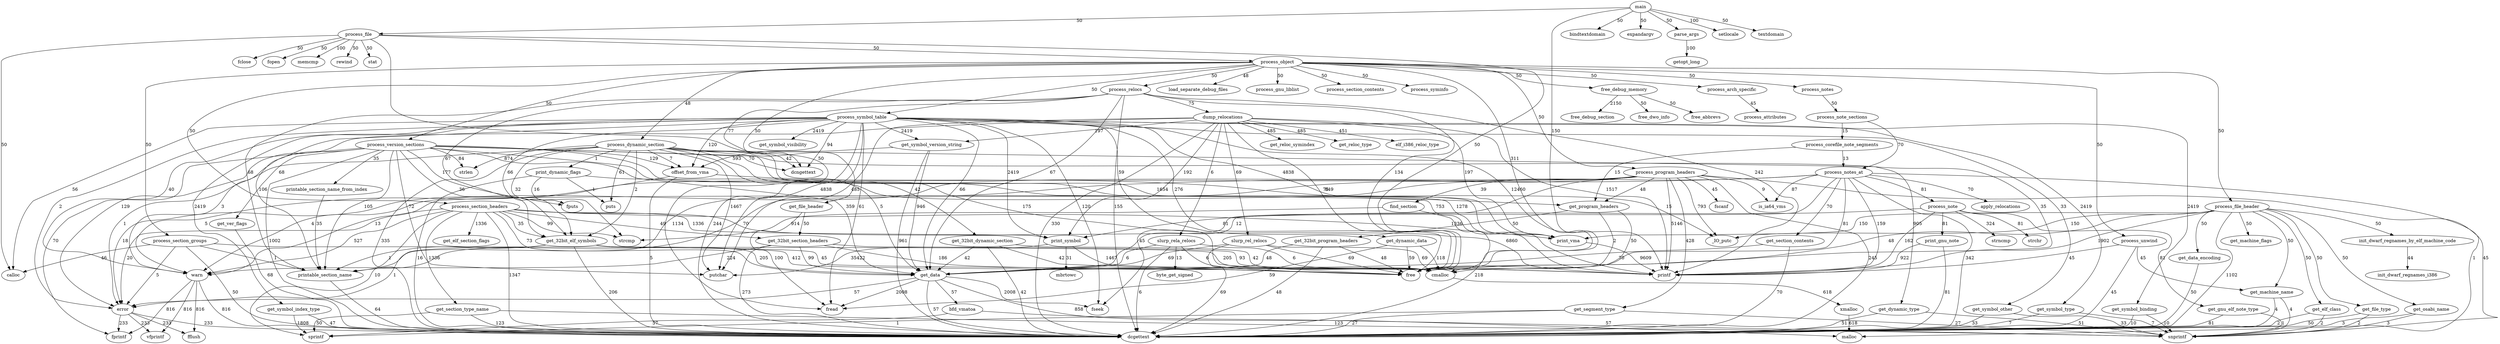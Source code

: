 strict digraph  {
bfd_vmatoa;
snprintf;
sprintf;
cmalloc;
xmalloc;
dump_relocations;
dcgettext;
elf_i386_reloc_type;
error;
free;
get_reloc_symindex;
get_reloc_type;
get_symbol_version_string;
print_symbol;
print_vma;
printf;
putchar;
slurp_rel_relocs;
slurp_rela_relocs;
fflush;
fprintf;
vfprintf;
find_section;
strcmp;
free_debug_memory;
free_abbrevs;
free_debug_section;
free_dwo_info;
get_32bit_dynamic_section;
get_data;
get_32bit_elf_symbols;
printable_section_name;
get_32bit_program_headers;
get_32bit_section_headers;
warn;
fread;
fseek;
malloc;
get_data_encoding;
get_dynamic_data;
get_dynamic_type;
get_elf_class;
get_file_header;
get_file_type;
get_gnu_elf_note_type;
get_machine_name;
get_osabi_name;
get_program_headers;
get_section_contents;
get_section_type_name;
get_segment_type;
get_symbol_binding;
get_symbol_index_type;
get_symbol_other;
get_symbol_type;
offset_from_vma;
get_ver_flags;
init_dwarf_regnames_by_elf_machine_code;
init_dwarf_regnames_i386;
main;
bindtextdomain;
expandargv;
parse_args;
process_file;
setlocale;
textdomain;
getopt_long;
print_dynamic_flags;
_IO_putc;
fputs;
puts;
print_gnu_note;
mbrtowc;
printable_section_name_from_index;
process_arch_specific;
process_attributes;
process_corefile_note_segments;
process_notes_at;
process_dynamic_section;
dcngettext;
strlen;
calloc;
fclose;
fopen;
memcmp;
process_object;
rewind;
stat;
process_file_header;
get_machine_flags;
process_note;
strchr;
strncmp;
process_note_sections;
process_notes;
apply_relocations;
is_ia64_vms;
load_separate_debug_files;
process_gnu_liblist;
process_program_headers;
process_relocs;
process_section_contents;
process_section_groups;
process_section_headers;
process_symbol_table;
process_syminfo;
process_unwind;
process_version_sections;
fscanf;
get_elf_section_flags;
get_symbol_visibility;
byte_get_signed;
bfd_vmatoa -> snprintf  [label=57];
bfd_vmatoa -> sprintf  [label=57];
cmalloc -> xmalloc  [label=618];
xmalloc -> malloc  [label=618];
dump_relocations -> dcgettext  [label=330];
dump_relocations -> elf_i386_reloc_type  [label=451];
dump_relocations -> error  [label=129];
dump_relocations -> free  [label=75];
dump_relocations -> get_reloc_symindex  [label=485];
dump_relocations -> get_reloc_type  [label=485];
dump_relocations -> get_symbol_version_string  [label=197];
dump_relocations -> print_symbol  [label=192];
dump_relocations -> print_vma  [label=197];
dump_relocations -> printf  [label=1517];
dump_relocations -> putchar  [label=485];
dump_relocations -> slurp_rel_relocs  [label=69];
dump_relocations -> slurp_rela_relocs  [label=6];
error -> dcgettext  [label=233];
error -> fflush  [label=233];
error -> fprintf  [label=233];
error -> vfprintf  [label=233];
get_symbol_version_string -> dcgettext  [label=961];
get_symbol_version_string -> get_data  [label=946];
get_symbol_version_string -> offset_from_vma  [label=593];
print_symbol -> mbrtowc  [label=31];
print_symbol -> printf  [label=1467];
print_symbol -> putchar  [label=35422];
print_vma -> printf  [label=9609];
slurp_rel_relocs -> cmalloc  [label=69];
slurp_rel_relocs -> dcgettext  [label=69];
slurp_rel_relocs -> free  [label=69];
slurp_rel_relocs -> get_data  [label=69];
slurp_rela_relocs -> byte_get_signed  [label=13];
slurp_rela_relocs -> cmalloc  [label=6];
slurp_rela_relocs -> dcgettext  [label=6];
slurp_rela_relocs -> free  [label=6];
slurp_rela_relocs -> get_data  [label=6];
find_section -> dcgettext  [label=218];
find_section -> strcmp  [label=914];
free_debug_memory -> free_abbrevs  [label=50];
free_debug_memory -> free_debug_section  [label=2150];
free_debug_memory -> free_dwo_info  [label=50];
get_32bit_dynamic_section -> cmalloc  [label=42];
get_32bit_dynamic_section -> dcgettext  [label=42];
get_32bit_dynamic_section -> free  [label=42];
get_32bit_dynamic_section -> get_data  [label=42];
get_data -> bfd_vmatoa  [label=57];
get_data -> dcgettext  [label=57];
get_data -> error  [label=57];
get_data -> fread  [label=2008];
get_data -> fseek  [label=2008];
get_data -> malloc  [label=858];
get_32bit_elf_symbols -> cmalloc  [label=205];
get_32bit_elf_symbols -> dcgettext  [label=206];
get_32bit_elf_symbols -> error  [label=1];
get_32bit_elf_symbols -> free  [label=412];
get_32bit_elf_symbols -> get_data  [label=205];
get_32bit_elf_symbols -> printable_section_name  [label=1];
printable_section_name -> dcgettext  [label=64];
get_32bit_program_headers -> dcgettext  [label=48];
get_32bit_program_headers -> free  [label=48];
get_32bit_program_headers -> get_data  [label=48];
get_32bit_section_headers -> cmalloc  [label=93];
get_32bit_section_headers -> dcgettext  [label=273];
get_32bit_section_headers -> free  [label=186];
get_32bit_section_headers -> get_data  [label=99];
get_32bit_section_headers -> warn  [label=224];
warn -> dcgettext  [label=816];
warn -> fflush  [label=816];
warn -> fprintf  [label=816];
warn -> vfprintf  [label=816];
get_data_encoding -> dcgettext  [label=50];
get_dynamic_data -> cmalloc  [label=118];
get_dynamic_data -> fread  [label=59];
get_dynamic_data -> free  [label=59];
get_dynamic_type -> dcgettext  [label=51];
get_dynamic_type -> snprintf  [label=51];
get_elf_class -> dcgettext  [label=2];
get_elf_class -> snprintf  [label=2];
get_file_header -> fread  [label=100];
get_file_header -> get_32bit_section_headers  [label=50];
get_file_type -> dcgettext  [label=50];
get_file_type -> snprintf  [label=2];
get_gnu_elf_note_type -> dcgettext  [label=81];
get_gnu_elf_note_type -> snprintf  [label=1];
get_machine_name -> dcgettext  [label=4];
get_machine_name -> snprintf  [label=4];
get_osabi_name -> dcgettext  [label=3];
get_osabi_name -> snprintf  [label=3];
get_program_headers -> cmalloc  [label=50];
get_program_headers -> free  [label=2];
get_program_headers -> get_32bit_program_headers  [label=50];
get_section_contents -> dcgettext  [label=70];
get_section_contents -> get_data  [label=70];
get_section_type_name -> dcgettext  [label=123];
get_section_type_name -> snprintf  [label=123];
get_section_type_name -> sprintf  [label=50];
get_segment_type -> dcgettext  [label=27];
get_segment_type -> snprintf  [label=27];
get_segment_type -> sprintf  [label=1];
get_symbol_binding -> dcgettext  [label=10];
get_symbol_binding -> snprintf  [label=10];
get_symbol_index_type -> dcgettext  [label=47];
get_symbol_index_type -> sprintf  [label=1808];
get_symbol_other -> dcgettext  [label=33];
get_symbol_other -> snprintf  [label=33];
get_symbol_type -> dcgettext  [label=7];
get_symbol_type -> snprintf  [label=7];
offset_from_vma -> dcgettext  [label=5];
offset_from_vma -> get_program_headers  [label=849];
offset_from_vma -> warn  [label=5];
get_ver_flags -> dcgettext  [label=68];
init_dwarf_regnames_by_elf_machine_code -> init_dwarf_regnames_i386  [label=44];
main -> bindtextdomain  [label=50];
main -> expandargv  [label=50];
main -> free  [label=150];
main -> parse_args  [label=50];
main -> process_file  [label=50];
main -> setlocale  [label=100];
main -> textdomain  [label=50];
parse_args -> getopt_long  [label=100];
process_file -> calloc  [label=50];
process_file -> fclose  [label=50];
process_file -> fopen  [label=50];
process_file -> fread  [label=50];
process_file -> free  [label=50];
process_file -> memcmp  [label=100];
process_file -> process_object  [label=50];
process_file -> rewind  [label=50];
process_file -> stat  [label=50];
print_dynamic_flags -> _IO_putc  [label=15];
print_dynamic_flags -> dcgettext  [label=16];
print_dynamic_flags -> fputs  [label=16];
print_dynamic_flags -> puts  [label=1];
print_gnu_note -> dcgettext  [label=81];
print_gnu_note -> printf  [label=922];
printable_section_name_from_index -> printable_section_name  [label=35];
process_arch_specific -> process_attributes  [label=45];
process_corefile_note_segments -> get_program_headers  [label=15];
process_corefile_note_segments -> process_notes_at  [label=13];
process_notes_at -> apply_relocations  [label=70];
process_notes_at -> dcgettext  [label=342];
process_notes_at -> free  [label=81];
process_notes_at -> get_data  [label=12];
process_notes_at -> get_section_contents  [label=70];
process_notes_at -> is_ia64_vms  [label=87];
process_notes_at -> malloc  [label=1];
process_notes_at -> printable_section_name  [label=70];
process_notes_at -> printf  [label=159];
process_notes_at -> process_note  [label=81];
process_notes_at -> warn  [label=13];
process_dynamic_section -> dcgettext  [label=335];
process_dynamic_section -> dcngettext  [label=42];
process_dynamic_section -> error  [label=1];
process_dynamic_section -> get_32bit_dynamic_section  [label=42];
process_dynamic_section -> get_32bit_elf_symbols  [label=2];
process_dynamic_section -> get_data  [label=5];
process_dynamic_section -> get_dynamic_type  [label=905];
process_dynamic_section -> offset_from_vma  [label=7];
process_dynamic_section -> print_dynamic_flags  [label=1];
process_dynamic_section -> print_vma  [label=1654];
process_dynamic_section -> printf  [label=1278];
process_dynamic_section -> putchar  [label=1467];
process_dynamic_section -> puts  [label=61];
process_dynamic_section -> strcmp  [label=32];
process_dynamic_section -> strlen  [label=874];
process_object -> free  [label=311];
process_object -> free_debug_memory  [label=50];
process_object -> get_file_header  [label=50];
process_object -> load_separate_debug_files  [label=48];
process_object -> process_arch_specific  [label=50];
process_object -> process_dynamic_section  [label=48];
process_object -> process_file_header  [label=50];
process_object -> process_gnu_liblist  [label=50];
process_object -> process_notes  [label=50];
process_object -> process_program_headers  [label=50];
process_object -> process_relocs  [label=50];
process_object -> process_section_contents  [label=50];
process_object -> process_section_groups  [label=50];
process_object -> process_section_headers  [label=50];
process_object -> process_symbol_table  [label=50];
process_object -> process_syminfo  [label=50];
process_object -> process_unwind  [label=50];
process_object -> process_version_sections  [label=50];
process_file_header -> _IO_putc  [label=150];
process_file_header -> dcgettext  [label=1102];
process_file_header -> free  [label=48];
process_file_header -> get_data_encoding  [label=50];
process_file_header -> get_elf_class  [label=50];
process_file_header -> get_file_type  [label=50];
process_file_header -> get_machine_flags  [label=50];
process_file_header -> get_machine_name  [label=50];
process_file_header -> get_osabi_name  [label=50];
process_file_header -> init_dwarf_regnames_by_elf_machine_code  [label=50];
process_file_header -> print_vma  [label=150];
process_file_header -> printf  [label=1902];
process_note -> get_gnu_elf_note_type  [label=81];
process_note -> print_gnu_note  [label=81];
process_note -> print_symbol  [label=81];
process_note -> printf  [label=162];
process_note -> strchr  [label=81];
process_note -> strncmp  [label=324];
process_note_sections -> process_corefile_note_segments  [label=15];
process_note_sections -> process_notes_at  [label=70];
process_notes -> process_note_sections  [label=50];
process_program_headers -> _IO_putc  [label=793];
process_program_headers -> dcgettext  [label=245];
process_program_headers -> error  [label=18];
process_program_headers -> find_section  [label=39];
process_program_headers -> fscanf  [label=45];
process_program_headers -> fseek  [label=45];
process_program_headers -> get_program_headers  [label=48];
process_program_headers -> get_segment_type  [label=428];
process_program_headers -> is_ia64_vms  [label=9];
process_program_headers -> printable_section_name  [label=1134];
process_program_headers -> printf  [label=5146];
process_program_headers -> snprintf  [label=45];
process_program_headers -> warn  [label=4];
process_relocs -> dcgettext  [label=155];
process_relocs -> dcngettext  [label=77];
process_relocs -> dump_relocations  [label=75];
process_relocs -> free  [label=134];
process_relocs -> get_32bit_elf_symbols  [label=67];
process_relocs -> get_data  [label=67];
process_relocs -> printable_section_name  [label=68];
process_relocs -> printf  [label=242];
process_section_groups -> calloc  [label=46];
process_section_groups -> dcgettext  [label=50];
process_section_groups -> error  [label=5];
process_section_groups -> printable_section_name  [label=1];
process_section_groups -> printf  [label=45];
process_section_headers -> dcgettext  [label=1347];
process_section_headers -> error  [label=20];
process_section_headers -> get_32bit_elf_symbols  [label=35];
process_section_headers -> get_32bit_section_headers  [label=49];
process_section_headers -> get_data  [label=73];
process_section_headers -> get_elf_section_flags  [label=1336];
process_section_headers -> get_section_type_name  [label=1336];
process_section_headers -> print_symbol  [label=1336];
process_section_headers -> print_vma  [label=1336];
process_section_headers -> printf  [label=6860];
process_section_headers -> sprintf  [label=10];
process_section_headers -> strcmp  [label=99];
process_section_headers -> warn  [label=527];
process_symbol_table -> calloc  [label=56];
process_symbol_table -> dcgettext  [label=244];
process_symbol_table -> dcngettext  [label=94];
process_symbol_table -> error  [label=2];
process_symbol_table -> fread  [label=61];
process_symbol_table -> free  [label=276];
process_symbol_table -> fseek  [label=120];
process_symbol_table -> get_32bit_elf_symbols  [label=66];
process_symbol_table -> get_data  [label=66];
process_symbol_table -> get_dynamic_data  [label=59];
process_symbol_table -> get_symbol_binding  [label=2419];
process_symbol_table -> get_symbol_index_type  [label=2419];
process_symbol_table -> get_symbol_other  [label=33];
process_symbol_table -> get_symbol_type  [label=2419];
process_symbol_table -> get_symbol_version_string  [label=2419];
process_symbol_table -> get_symbol_visibility  [label=2419];
process_symbol_table -> offset_from_vma  [label=120];
process_symbol_table -> print_symbol  [label=2419];
process_symbol_table -> print_vma  [label=4838];
process_symbol_table -> printable_section_name  [label=106];
process_symbol_table -> printf  [label=12460];
process_symbol_table -> putchar  [label=4838];
process_symbol_table -> warn  [label=40];
process_unwind -> dcgettext  [label=45];
process_unwind -> get_machine_name  [label=45];
process_unwind -> printf  [label=45];
process_version_sections -> cmalloc  [label=35];
process_version_sections -> dcgettext  [label=1002];
process_version_sections -> dcngettext  [label=70];
process_version_sections -> fprintf  [label=70];
process_version_sections -> fputs  [label=177];
process_version_sections -> free  [label=175];
process_version_sections -> get_32bit_elf_symbols  [label=36];
process_version_sections -> get_data  [label=359];
process_version_sections -> get_ver_flags  [label=68];
process_version_sections -> offset_from_vma  [label=129];
process_version_sections -> printable_section_name  [label=105];
process_version_sections -> printable_section_name_from_index  [label=35];
process_version_sections -> printf  [label=753];
process_version_sections -> putchar  [label=72];
process_version_sections -> strlen  [label=84];
process_version_sections -> warn  [label=3];
}
